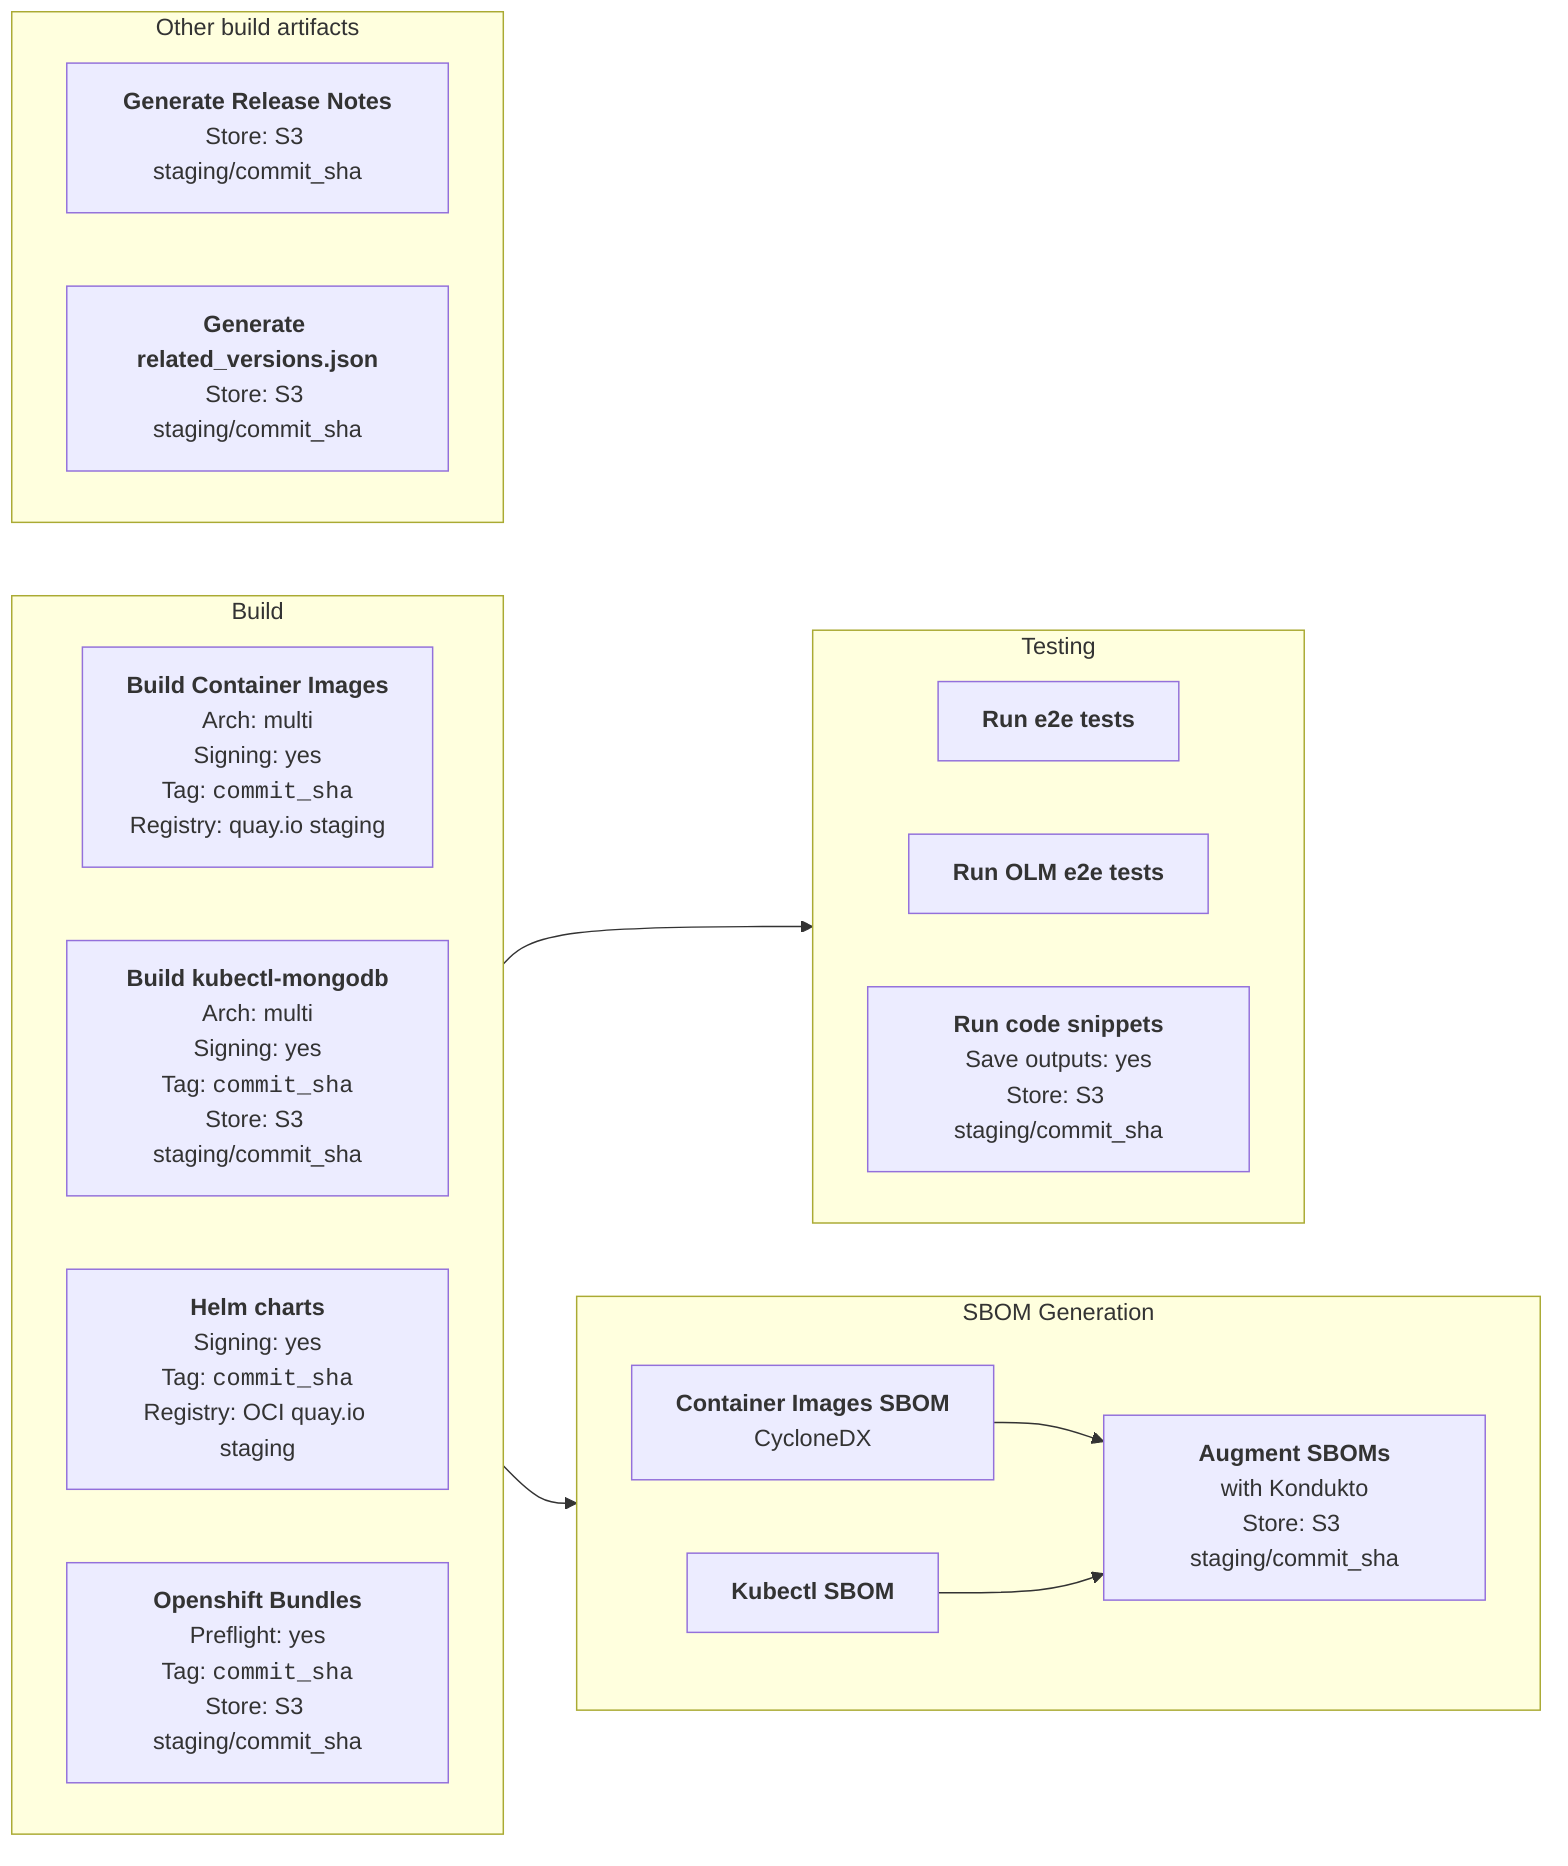 ---
config:
  flowchart:
    htmlLabels: true
---
flowchart LR
%% ─────────────── Build stage ───────────────
    subgraph Build["Build"]
        direction LR
        CONTAINER_IMAGES["<b>Build Container Images</b><br>Arch: multi<br>Signing: yes<br>Tag: <code>commit_sha</code><br>Registry: quay.io staging"]
        KUBECTL_MONGODB["<b>Build kubectl-mongodb</b><br>Arch: multi<br>Signing: yes<br>Tag: <code>commit_sha</code><br>Store: S3 staging/commit_sha<br>"]
        HELM_CHARTS["<b>Helm charts</b><br>Signing: yes<br>Tag: <code>commit_sha</code><br>Registry: OCI quay.io staging"]
        OLM_BUNDLES["<b>Openshift Bundles</b><br>Preflight: yes<br>Tag: <code>commit_sha</code><br>Store: S3 staging/commit_sha"]
    end

%% ─────────────── Other stage ───────────────
    subgraph Other["Other build artifacts"]
        direction LR
        RELEASE_NOTES["<b>Generate Release Notes</b><br>Store: S3 staging/commit_sha"]
        RELATED_VERSIONS_JSON["<b>Generate related_versions.json</b><br>Store: S3 staging/commit_sha"]
    end

%% ─────────────── Test stage ───────────────
    subgraph Testing["Testing"]
        direction LR
        TESTS["<b>Run e2e tests</b>"]
        OLM_TESTS["<b>Run OLM e2e tests</b>"]
        CODE_SNIPPETS["<b>Run code snippets</b><br>Save outputs: yes<br>Store: S3 staging/commit_sha"]
    end

%% ─────────────── SBOM Generation ───────────────
    subgraph SBOM ["SBOM Generation"]
        direction LR
        IMAGE_SBOM["<b>Container Images SBOM</b><br/>CycloneDX"]
        KUBECTL_SBOM["<b>Kubectl SBOM</b>"]
        AUGUMENTED_SBOM["<b>Augment SBOMs</b><br/>with&nbsp;Kondukto<br>Store: S3 staging/commit_sha"]
    end

%% ─────────────── Dependencies ───────────────
    Build --> Testing & SBOM
    IMAGE_SBOM & KUBECTL_SBOM --> AUGUMENTED_SBOM